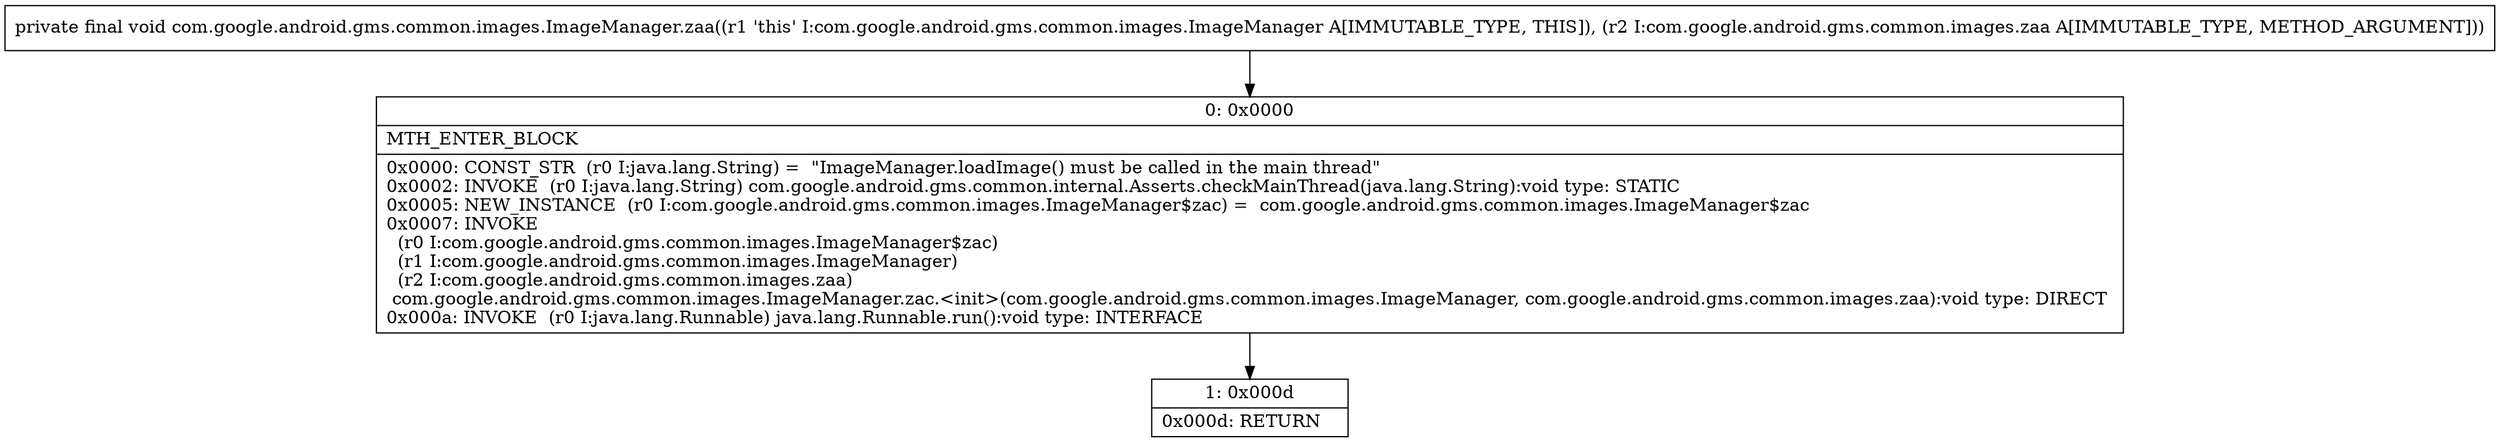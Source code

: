 digraph "CFG forcom.google.android.gms.common.images.ImageManager.zaa(Lcom\/google\/android\/gms\/common\/images\/zaa;)V" {
Node_0 [shape=record,label="{0\:\ 0x0000|MTH_ENTER_BLOCK\l|0x0000: CONST_STR  (r0 I:java.lang.String) =  \"ImageManager.loadImage() must be called in the main thread\" \l0x0002: INVOKE  (r0 I:java.lang.String) com.google.android.gms.common.internal.Asserts.checkMainThread(java.lang.String):void type: STATIC \l0x0005: NEW_INSTANCE  (r0 I:com.google.android.gms.common.images.ImageManager$zac) =  com.google.android.gms.common.images.ImageManager$zac \l0x0007: INVOKE  \l  (r0 I:com.google.android.gms.common.images.ImageManager$zac)\l  (r1 I:com.google.android.gms.common.images.ImageManager)\l  (r2 I:com.google.android.gms.common.images.zaa)\l com.google.android.gms.common.images.ImageManager.zac.\<init\>(com.google.android.gms.common.images.ImageManager, com.google.android.gms.common.images.zaa):void type: DIRECT \l0x000a: INVOKE  (r0 I:java.lang.Runnable) java.lang.Runnable.run():void type: INTERFACE \l}"];
Node_1 [shape=record,label="{1\:\ 0x000d|0x000d: RETURN   \l}"];
MethodNode[shape=record,label="{private final void com.google.android.gms.common.images.ImageManager.zaa((r1 'this' I:com.google.android.gms.common.images.ImageManager A[IMMUTABLE_TYPE, THIS]), (r2 I:com.google.android.gms.common.images.zaa A[IMMUTABLE_TYPE, METHOD_ARGUMENT])) }"];
MethodNode -> Node_0;
Node_0 -> Node_1;
}

